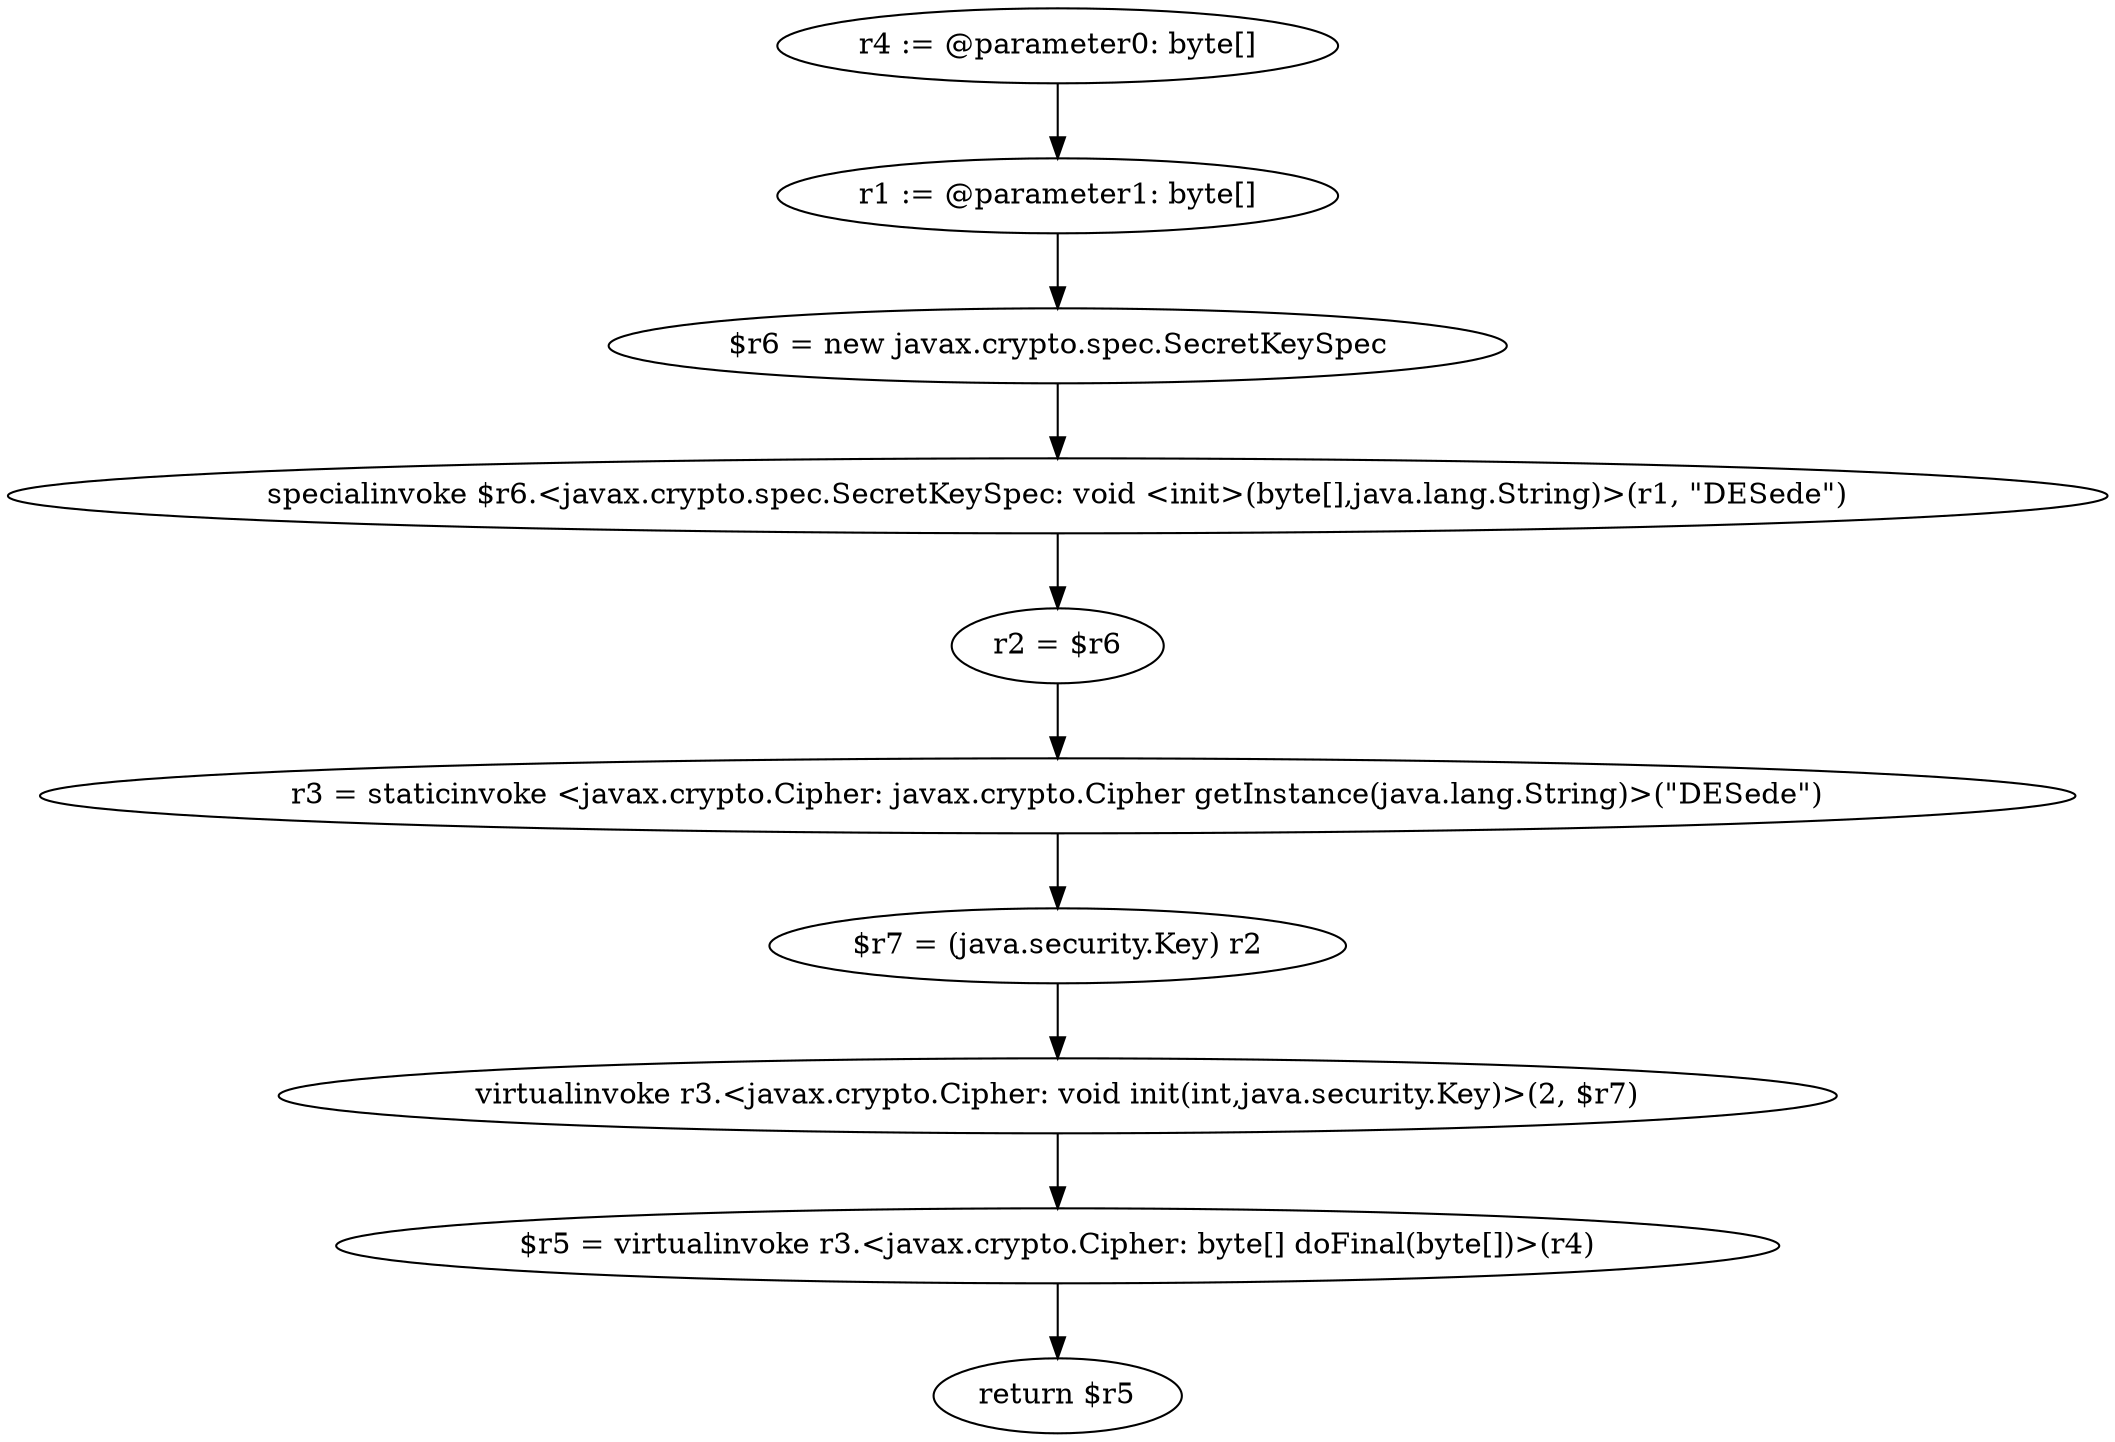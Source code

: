 digraph "unitGraph" {
    "r4 := @parameter0: byte[]"
    "r1 := @parameter1: byte[]"
    "$r6 = new javax.crypto.spec.SecretKeySpec"
    "specialinvoke $r6.<javax.crypto.spec.SecretKeySpec: void <init>(byte[],java.lang.String)>(r1, \"DESede\")"
    "r2 = $r6"
    "r3 = staticinvoke <javax.crypto.Cipher: javax.crypto.Cipher getInstance(java.lang.String)>(\"DESede\")"
    "$r7 = (java.security.Key) r2"
    "virtualinvoke r3.<javax.crypto.Cipher: void init(int,java.security.Key)>(2, $r7)"
    "$r5 = virtualinvoke r3.<javax.crypto.Cipher: byte[] doFinal(byte[])>(r4)"
    "return $r5"
    "r4 := @parameter0: byte[]"->"r1 := @parameter1: byte[]";
    "r1 := @parameter1: byte[]"->"$r6 = new javax.crypto.spec.SecretKeySpec";
    "$r6 = new javax.crypto.spec.SecretKeySpec"->"specialinvoke $r6.<javax.crypto.spec.SecretKeySpec: void <init>(byte[],java.lang.String)>(r1, \"DESede\")";
    "specialinvoke $r6.<javax.crypto.spec.SecretKeySpec: void <init>(byte[],java.lang.String)>(r1, \"DESede\")"->"r2 = $r6";
    "r2 = $r6"->"r3 = staticinvoke <javax.crypto.Cipher: javax.crypto.Cipher getInstance(java.lang.String)>(\"DESede\")";
    "r3 = staticinvoke <javax.crypto.Cipher: javax.crypto.Cipher getInstance(java.lang.String)>(\"DESede\")"->"$r7 = (java.security.Key) r2";
    "$r7 = (java.security.Key) r2"->"virtualinvoke r3.<javax.crypto.Cipher: void init(int,java.security.Key)>(2, $r7)";
    "virtualinvoke r3.<javax.crypto.Cipher: void init(int,java.security.Key)>(2, $r7)"->"$r5 = virtualinvoke r3.<javax.crypto.Cipher: byte[] doFinal(byte[])>(r4)";
    "$r5 = virtualinvoke r3.<javax.crypto.Cipher: byte[] doFinal(byte[])>(r4)"->"return $r5";
}
